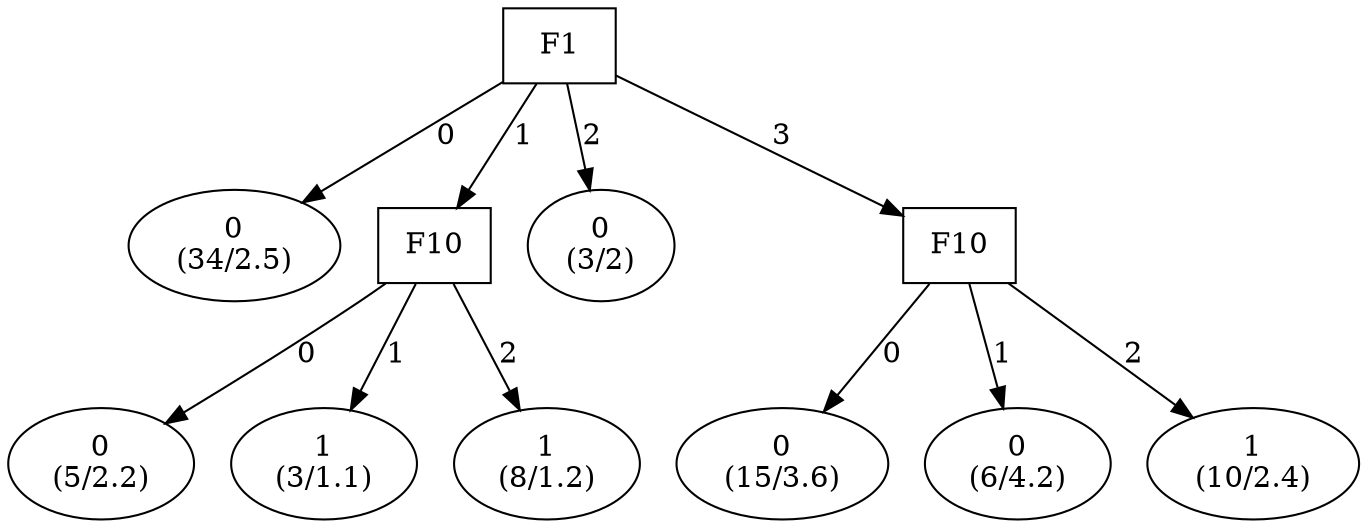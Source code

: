 digraph YaDT {
n0 [ shape=box, label="F1\n"]
n0 -> n1 [label="0"]
n1 [ shape=ellipse, label="0\n(34/2.5)"]
n0 -> n2 [label="1"]
n2 [ shape=box, label="F10\n"]
n2 -> n3 [label="0"]
n3 [ shape=ellipse, label="0\n(5/2.2)"]
n2 -> n4 [label="1"]
n4 [ shape=ellipse, label="1\n(3/1.1)"]
n2 -> n5 [label="2"]
n5 [ shape=ellipse, label="1\n(8/1.2)"]
n0 -> n7 [label="2"]
n7 [ shape=ellipse, label="0\n(3/2)"]
n0 -> n8 [label="3"]
n8 [ shape=box, label="F10\n"]
n8 -> n9 [label="0"]
n9 [ shape=ellipse, label="0\n(15/3.6)"]
n8 -> n10 [label="1"]
n10 [ shape=ellipse, label="0\n(6/4.2)"]
n8 -> n11 [label="2"]
n11 [ shape=ellipse, label="1\n(10/2.4)"]
}
